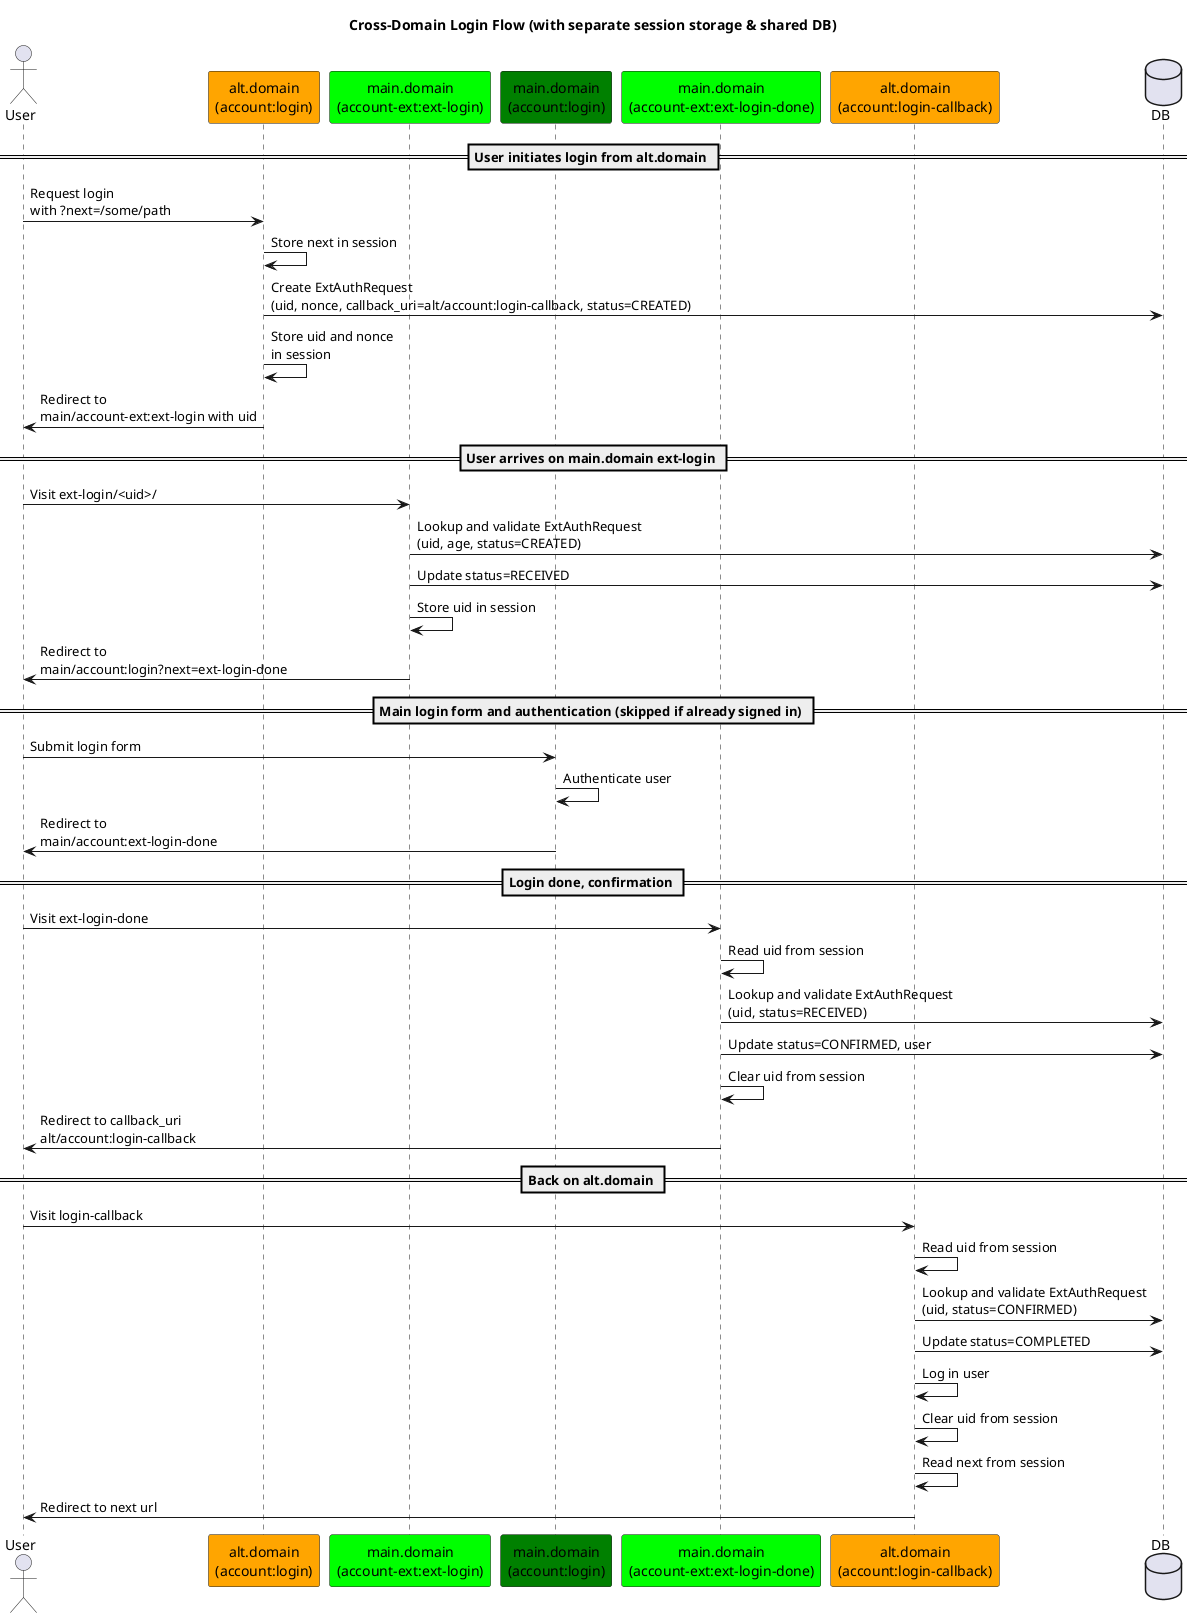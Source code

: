 @startuml

title Cross-Domain Login Flow (with separate session storage & shared DB)

actor User
participant "alt.domain\n(account:login)" as AltLogin #orange
participant "main.domain\n(account-ext:ext-login)" as MainExtLogin #lime
participant "main.domain\n(account:login)" as MainLogin #green
participant "main.domain\n(account-ext:ext-login-done)" as MainExtDone #lime
participant "alt.domain\n(account:login-callback)" as AltCallback #orange
database DB

== User initiates login from alt.domain ==

User -> AltLogin : Request login\nwith ?next=/some/path
AltLogin -> AltLogin : Store next in session
AltLogin -> DB : Create ExtAuthRequest\n(uid, nonce, callback_uri=alt/account:login-callback, status=CREATED)
AltLogin -> AltLogin : Store uid and nonce\nin session
AltLogin -> User : Redirect to\nmain/account-ext:ext-login with uid

== User arrives on main.domain ext-login ==

User -> MainExtLogin : Visit ext-login/<uid>/
MainExtLogin -> DB : Lookup and validate ExtAuthRequest\n(uid, age, status=CREATED)
MainExtLogin -> DB : Update status=RECEIVED
MainExtLogin -> MainExtLogin : Store uid in session
MainExtLogin -> User : Redirect to\nmain/account:login?next=ext-login-done

== Main login form and authentication (skipped if already signed in) ==

User -> MainLogin : Submit login form
MainLogin -> MainLogin : Authenticate user
MainLogin -> User : Redirect to\nmain/account:ext-login-done

== Login done, confirmation ==

User -> MainExtDone : Visit ext-login-done
MainExtDone -> MainExtDone : Read uid from session
MainExtDone -> DB : Lookup and validate ExtAuthRequest\n(uid, status=RECEIVED)
MainExtDone -> DB : Update status=CONFIRMED, user
MainExtDone -> MainExtDone : Clear uid from session
MainExtDone -> User : Redirect to callback_uri\nalt/account:login-callback

== Back on alt.domain ==

User -> AltCallback : Visit login-callback
AltCallback -> AltCallback : Read uid from session
AltCallback -> DB : Lookup and validate ExtAuthRequest\n(uid, status=CONFIRMED)
AltCallback -> DB : Update status=COMPLETED
AltCallback -> AltCallback : Log in user
AltCallback -> AltCallback : Clear uid from session
AltCallback -> AltCallback : Read next from session
AltCallback -> User : Redirect to next url

@enduml
